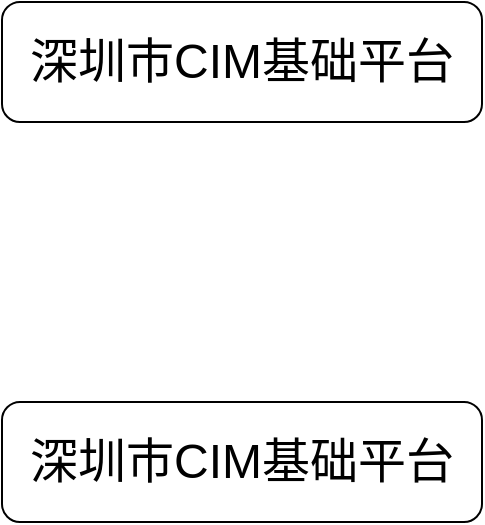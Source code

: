 <mxfile version="22.1.17" type="github">
  <diagram name="第 1 页" id="zkXlzNXMupYskvnwvL7l">
    <mxGraphModel dx="1434" dy="774" grid="1" gridSize="10" guides="1" tooltips="1" connect="1" arrows="1" fold="1" page="1" pageScale="1" pageWidth="1169" pageHeight="827" math="0" shadow="0">
      <root>
        <mxCell id="0" />
        <mxCell id="1" parent="0" />
        <mxCell id="PJvlCIirkV0077DgXP1W-1" value="&lt;font style=&quot;font-size: 24px;&quot;&gt;深圳市CIM基础平台&lt;/font&gt;" style="rounded=1;whiteSpace=wrap;html=1;" vertex="1" parent="1">
          <mxGeometry x="440" y="160" width="240" height="60" as="geometry" />
        </mxCell>
        <mxCell id="PJvlCIirkV0077DgXP1W-2" value="&lt;font style=&quot;font-size: 24px;&quot;&gt;深圳市CIM基础平台&lt;/font&gt;" style="rounded=1;whiteSpace=wrap;html=1;" vertex="1" parent="1">
          <mxGeometry x="440" y="360" width="240" height="60" as="geometry" />
        </mxCell>
      </root>
    </mxGraphModel>
  </diagram>
</mxfile>
